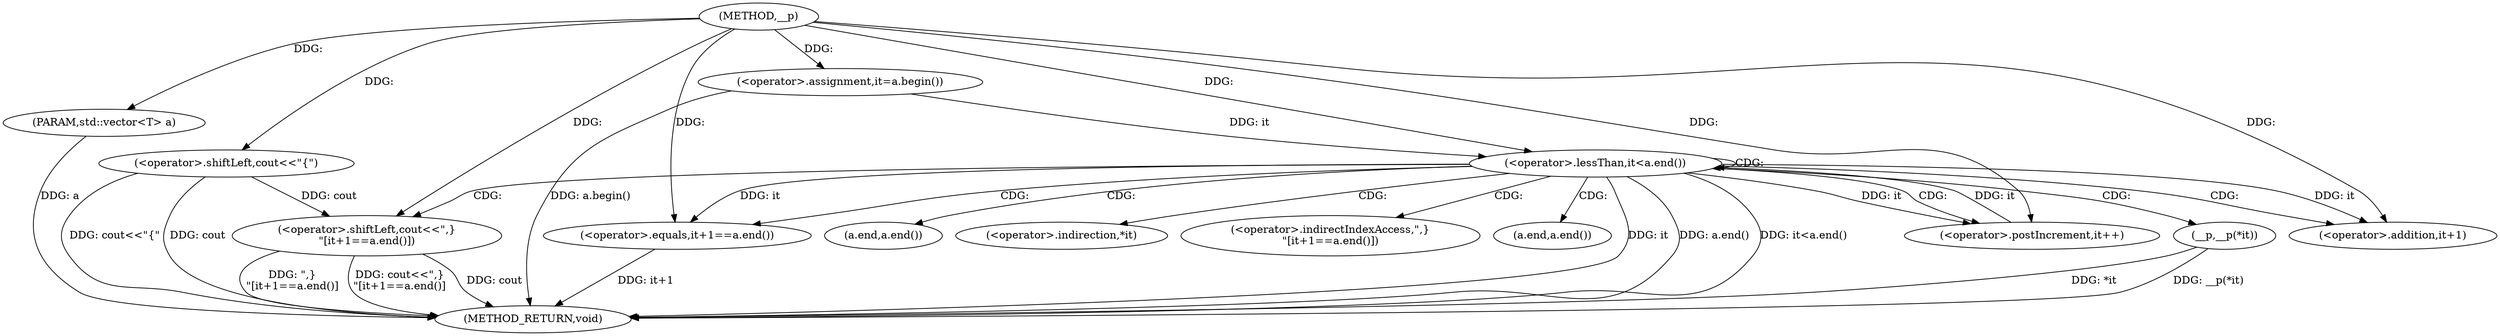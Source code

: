 digraph "__p" {  
"1000190" [label = "(METHOD,__p)" ]
"1000219" [label = "(METHOD_RETURN,void)" ]
"1000191" [label = "(PARAM,std::vector<T> a)" ]
"1000193" [label = "(<operator>.shiftLeft,cout<<\"{\")" ]
"1000198" [label = "(<operator>.assignment,it=a.begin())" ]
"1000201" [label = "(<operator>.lessThan,it<a.end())" ]
"1000204" [label = "(<operator>.postIncrement,it++)" ]
"1000207" [label = "(__p,__p(*it))" ]
"1000210" [label = "(<operator>.shiftLeft,cout<<\",}\n\"[it+1==a.end()])" ]
"1000214" [label = "(<operator>.equals,it+1==a.end())" ]
"1000215" [label = "(<operator>.addition,it+1)" ]
"1000203" [label = "(a.end,a.end())" ]
"1000208" [label = "(<operator>.indirection,*it)" ]
"1000212" [label = "(<operator>.indirectIndexAccess,\",}\n\"[it+1==a.end()])" ]
"1000218" [label = "(a.end,a.end())" ]
  "1000191" -> "1000219"  [ label = "DDG: a"] 
  "1000193" -> "1000219"  [ label = "DDG: cout"] 
  "1000193" -> "1000219"  [ label = "DDG: cout<<\"{\""] 
  "1000198" -> "1000219"  [ label = "DDG: a.begin()"] 
  "1000201" -> "1000219"  [ label = "DDG: it"] 
  "1000201" -> "1000219"  [ label = "DDG: a.end()"] 
  "1000201" -> "1000219"  [ label = "DDG: it<a.end()"] 
  "1000207" -> "1000219"  [ label = "DDG: *it"] 
  "1000207" -> "1000219"  [ label = "DDG: __p(*it)"] 
  "1000210" -> "1000219"  [ label = "DDG: cout"] 
  "1000214" -> "1000219"  [ label = "DDG: it+1"] 
  "1000210" -> "1000219"  [ label = "DDG: \",}\n\"[it+1==a.end()]"] 
  "1000210" -> "1000219"  [ label = "DDG: cout<<\",}\n\"[it+1==a.end()]"] 
  "1000190" -> "1000191"  [ label = "DDG: "] 
  "1000190" -> "1000193"  [ label = "DDG: "] 
  "1000190" -> "1000198"  [ label = "DDG: "] 
  "1000198" -> "1000201"  [ label = "DDG: it"] 
  "1000204" -> "1000201"  [ label = "DDG: it"] 
  "1000190" -> "1000201"  [ label = "DDG: "] 
  "1000190" -> "1000204"  [ label = "DDG: "] 
  "1000201" -> "1000204"  [ label = "DDG: it"] 
  "1000193" -> "1000210"  [ label = "DDG: cout"] 
  "1000190" -> "1000210"  [ label = "DDG: "] 
  "1000201" -> "1000214"  [ label = "DDG: it"] 
  "1000190" -> "1000214"  [ label = "DDG: "] 
  "1000201" -> "1000215"  [ label = "DDG: it"] 
  "1000190" -> "1000215"  [ label = "DDG: "] 
  "1000201" -> "1000218"  [ label = "CDG: "] 
  "1000201" -> "1000201"  [ label = "CDG: "] 
  "1000201" -> "1000210"  [ label = "CDG: "] 
  "1000201" -> "1000215"  [ label = "CDG: "] 
  "1000201" -> "1000208"  [ label = "CDG: "] 
  "1000201" -> "1000207"  [ label = "CDG: "] 
  "1000201" -> "1000203"  [ label = "CDG: "] 
  "1000201" -> "1000214"  [ label = "CDG: "] 
  "1000201" -> "1000212"  [ label = "CDG: "] 
  "1000201" -> "1000204"  [ label = "CDG: "] 
}
